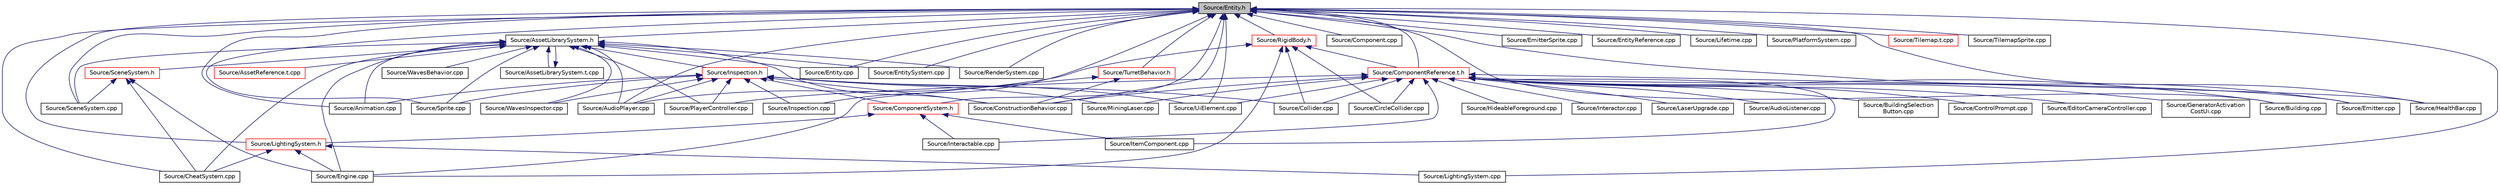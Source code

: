 digraph "Source/Entity.h"
{
 // LATEX_PDF_SIZE
  edge [fontname="Helvetica",fontsize="10",labelfontname="Helvetica",labelfontsize="10"];
  node [fontname="Helvetica",fontsize="10",shape=record];
  Node1 [label="Source/Entity.h",height=0.2,width=0.4,color="black", fillcolor="grey75", style="filled", fontcolor="black",tooltip="Entity class which holds Components."];
  Node1 -> Node2 [dir="back",color="midnightblue",fontsize="10",style="solid"];
  Node2 [label="Source/Animation.cpp",height=0.2,width=0.4,color="black", fillcolor="white", style="filled",URL="$Animation_8cpp.html",tooltip="animation component implimentation"];
  Node1 -> Node3 [dir="back",color="midnightblue",fontsize="10",style="solid"];
  Node3 [label="Source/AssetLibrarySystem.h",height=0.2,width=0.4,color="black", fillcolor="white", style="filled",URL="$AssetLibrarySystem_8h.html",tooltip="Asset System."];
  Node3 -> Node2 [dir="back",color="midnightblue",fontsize="10",style="solid"];
  Node3 -> Node4 [dir="back",color="midnightblue",fontsize="10",style="solid"];
  Node4 [label="Source/AssetLibrarySystem.t.cpp",height=0.2,width=0.4,color="black", fillcolor="white", style="filled",URL="$AssetLibrarySystem_8t_8cpp.html",tooltip="AssetLibrarySystem."];
  Node4 -> Node3 [dir="back",color="midnightblue",fontsize="10",style="solid"];
  Node3 -> Node5 [dir="back",color="midnightblue",fontsize="10",style="solid"];
  Node5 [label="Source/AssetReference.t.cpp",height=0.2,width=0.4,color="red", fillcolor="white", style="filled",URL="$AssetReference_8t_8cpp.html",tooltip="a reference to an Asset"];
  Node3 -> Node19 [dir="back",color="midnightblue",fontsize="10",style="solid"];
  Node19 [label="Source/AudioPlayer.cpp",height=0.2,width=0.4,color="black", fillcolor="white", style="filled",URL="$AudioPlayer_8cpp.html",tooltip="Component that plays audio."];
  Node3 -> Node11 [dir="back",color="midnightblue",fontsize="10",style="solid"];
  Node11 [label="Source/CheatSystem.cpp",height=0.2,width=0.4,color="black", fillcolor="white", style="filled",URL="$CheatSystem_8cpp.html",tooltip="CheatSystem Class definition."];
  Node3 -> Node14 [dir="back",color="midnightblue",fontsize="10",style="solid"];
  Node14 [label="Source/ConstructionBehavior.cpp",height=0.2,width=0.4,color="black", fillcolor="white", style="filled",URL="$ConstructionBehavior_8cpp.html",tooltip="handles the construction of towers and modification of terrain"];
  Node3 -> Node9 [dir="back",color="midnightblue",fontsize="10",style="solid"];
  Node9 [label="Source/Engine.cpp",height=0.2,width=0.4,color="black", fillcolor="white", style="filled",URL="$Engine_8cpp.html",tooltip="Engine class."];
  Node3 -> Node72 [dir="back",color="midnightblue",fontsize="10",style="solid"];
  Node72 [label="Source/Entity.cpp",height=0.2,width=0.4,color="black", fillcolor="white", style="filled",URL="$Entity_8cpp.html",tooltip="Function definitions for the Entity class."];
  Node3 -> Node73 [dir="back",color="midnightblue",fontsize="10",style="solid"];
  Node73 [label="Source/EntitySystem.cpp",height=0.2,width=0.4,color="black", fillcolor="white", style="filled",URL="$EntitySystem_8cpp.html",tooltip="System that manages the storing and handling of Entities."];
  Node3 -> Node74 [dir="back",color="midnightblue",fontsize="10",style="solid"];
  Node74 [label="Source/Inspection.h",height=0.2,width=0.4,color="red", fillcolor="white", style="filled",URL="$Inspection_8h.html",tooltip="Helper methods for inspecting things."];
  Node74 -> Node2 [dir="back",color="midnightblue",fontsize="10",style="solid"];
  Node74 -> Node19 [dir="back",color="midnightblue",fontsize="10",style="solid"];
  Node74 -> Node76 [dir="back",color="midnightblue",fontsize="10",style="solid"];
  Node76 [label="Source/Collider.cpp",height=0.2,width=0.4,color="black", fillcolor="white", style="filled",URL="$Collider_8cpp.html",tooltip="Base component for detecting collisions."];
  Node74 -> Node77 [dir="back",color="midnightblue",fontsize="10",style="solid"];
  Node77 [label="Source/ComponentSystem.h",height=0.2,width=0.4,color="red", fillcolor="white", style="filled",URL="$ComponentSystem_8h.html",tooltip="System that keeps track of a specific kind of Component."];
  Node77 -> Node51 [dir="back",color="midnightblue",fontsize="10",style="solid"];
  Node51 [label="Source/Interactable.cpp",height=0.2,width=0.4,color="black", fillcolor="white", style="filled",URL="$Interactable_8cpp.html",tooltip="Component which can be interacted with by pressing a button when nearby."];
  Node77 -> Node25 [dir="back",color="midnightblue",fontsize="10",style="solid"];
  Node25 [label="Source/ItemComponent.cpp",height=0.2,width=0.4,color="black", fillcolor="white", style="filled",URL="$ItemComponent_8cpp.html",tooltip="Item in the world that can be picked up."];
  Node77 -> Node53 [dir="back",color="midnightblue",fontsize="10",style="solid"];
  Node53 [label="Source/LightingSystem.h",height=0.2,width=0.4,color="red", fillcolor="white", style="filled",URL="$LightingSystem_8h.html",tooltip="Lighting system interface."];
  Node53 -> Node11 [dir="back",color="midnightblue",fontsize="10",style="solid"];
  Node53 -> Node9 [dir="back",color="midnightblue",fontsize="10",style="solid"];
  Node53 -> Node55 [dir="back",color="midnightblue",fontsize="10",style="solid"];
  Node55 [label="Source/LightingSystem.cpp",height=0.2,width=0.4,color="black", fillcolor="white", style="filled",URL="$LightingSystem_8cpp.html",tooltip="Renders lights in the scene."];
  Node74 -> Node14 [dir="back",color="midnightblue",fontsize="10",style="solid"];
  Node74 -> Node88 [dir="back",color="midnightblue",fontsize="10",style="solid"];
  Node88 [label="Source/Inspection.cpp",height=0.2,width=0.4,color="black", fillcolor="white", style="filled",URL="$Inspection_8cpp.html",tooltip="Helper methods for inspecting things."];
  Node74 -> Node28 [dir="back",color="midnightblue",fontsize="10",style="solid"];
  Node28 [label="Source/MiningLaser.cpp",height=0.2,width=0.4,color="black", fillcolor="white", style="filled",URL="$MiningLaser_8cpp.html",tooltip="Digging laser controllable by an entity."];
  Node74 -> Node12 [dir="back",color="midnightblue",fontsize="10",style="solid"];
  Node12 [label="Source/PlayerController.cpp",height=0.2,width=0.4,color="black", fillcolor="white", style="filled",URL="$PlayerController_8cpp.html",tooltip="PlayerController Behaviour Class."];
  Node74 -> Node62 [dir="back",color="midnightblue",fontsize="10",style="solid"];
  Node62 [label="Source/Sprite.cpp",height=0.2,width=0.4,color="black", fillcolor="white", style="filled",URL="$Sprite_8cpp.html",tooltip="Implementation of Sprite component."];
  Node74 -> Node97 [dir="back",color="midnightblue",fontsize="10",style="solid"];
  Node97 [label="Source/UiElement.cpp",height=0.2,width=0.4,color="black", fillcolor="white", style="filled",URL="$UiElement_8cpp.html",tooltip="Ui element component."];
  Node74 -> Node17 [dir="back",color="midnightblue",fontsize="10",style="solid"];
  Node17 [label="Source/WavesInspector.cpp",height=0.2,width=0.4,color="black", fillcolor="white", style="filled",URL="$WavesInspector_8cpp.html",tooltip="Definitions for wave and spawning editing in game."];
  Node3 -> Node12 [dir="back",color="midnightblue",fontsize="10",style="solid"];
  Node3 -> Node59 [dir="back",color="midnightblue",fontsize="10",style="solid"];
  Node59 [label="Source/RenderSystem.cpp",height=0.2,width=0.4,color="black", fillcolor="white", style="filled",URL="$RenderSystem_8cpp.html",tooltip="System responsible for drawing sprites and basic shapes."];
  Node3 -> Node98 [dir="back",color="midnightblue",fontsize="10",style="solid"];
  Node98 [label="Source/SceneSystem.cpp",height=0.2,width=0.4,color="black", fillcolor="white", style="filled",URL="$SceneSystem_8cpp.html",tooltip="handles the process of resetting and changing scenes"];
  Node3 -> Node99 [dir="back",color="midnightblue",fontsize="10",style="solid"];
  Node99 [label="Source/SceneSystem.h",height=0.2,width=0.4,color="red", fillcolor="white", style="filled",URL="$SceneSystem_8h.html",tooltip="handles the process of resetting and changing scenes"];
  Node99 -> Node11 [dir="back",color="midnightblue",fontsize="10",style="solid"];
  Node99 -> Node9 [dir="back",color="midnightblue",fontsize="10",style="solid"];
  Node99 -> Node98 [dir="back",color="midnightblue",fontsize="10",style="solid"];
  Node3 -> Node62 [dir="back",color="midnightblue",fontsize="10",style="solid"];
  Node3 -> Node16 [dir="back",color="midnightblue",fontsize="10",style="solid"];
  Node16 [label="Source/WavesBehavior.cpp",height=0.2,width=0.4,color="black", fillcolor="white", style="filled",URL="$WavesBehavior_8cpp.html",tooltip="Definitions for wave and spawning behavior."];
  Node3 -> Node17 [dir="back",color="midnightblue",fontsize="10",style="solid"];
  Node1 -> Node19 [dir="back",color="midnightblue",fontsize="10",style="solid"];
  Node1 -> Node101 [dir="back",color="midnightblue",fontsize="10",style="solid"];
  Node101 [label="Source/Building.cpp",height=0.2,width=0.4,color="black", fillcolor="white", style="filled",URL="$Building_8cpp.html",tooltip="Building Component Class."];
  Node1 -> Node11 [dir="back",color="midnightblue",fontsize="10",style="solid"];
  Node1 -> Node102 [dir="back",color="midnightblue",fontsize="10",style="solid"];
  Node102 [label="Source/Component.cpp",height=0.2,width=0.4,color="black", fillcolor="white", style="filled",URL="$Component_8cpp.html",tooltip="Virtual component header."];
  Node1 -> Node103 [dir="back",color="midnightblue",fontsize="10",style="solid"];
  Node103 [label="Source/ComponentReference.t.h",height=0.2,width=0.4,color="red", fillcolor="white", style="filled",URL="$ComponentReference_8t_8h.html",tooltip="a reference to a component in the scene"];
  Node103 -> Node104 [dir="back",color="midnightblue",fontsize="10",style="solid"];
  Node104 [label="Source/AudioListener.cpp",height=0.2,width=0.4,color="black", fillcolor="white", style="filled",URL="$AudioListener_8cpp.html",tooltip="Component that picks up spatial audio."];
  Node103 -> Node101 [dir="back",color="midnightblue",fontsize="10",style="solid"];
  Node103 -> Node30 [dir="back",color="midnightblue",fontsize="10",style="solid"];
  Node30 [label="Source/BuildingSelection\lButton.cpp",height=0.2,width=0.4,color="black", fillcolor="white", style="filled",URL="$BuildingSelectionButton_8cpp.html",tooltip="button that selects which building the ConstructionManager should place"];
  Node103 -> Node105 [dir="back",color="midnightblue",fontsize="10",style="solid"];
  Node105 [label="Source/CircleCollider.cpp",height=0.2,width=0.4,color="black", fillcolor="white", style="filled",URL="$CircleCollider_8cpp.html",tooltip="Circle-shaped collider."];
  Node103 -> Node76 [dir="back",color="midnightblue",fontsize="10",style="solid"];
  Node103 -> Node14 [dir="back",color="midnightblue",fontsize="10",style="solid"];
  Node103 -> Node47 [dir="back",color="midnightblue",fontsize="10",style="solid"];
  Node47 [label="Source/ControlPrompt.cpp",height=0.2,width=0.4,color="black", fillcolor="white", style="filled",URL="$ControlPrompt_8cpp.html",tooltip="Displays a control prompt for an ActionReference."];
  Node103 -> Node81 [dir="back",color="midnightblue",fontsize="10",style="solid"];
  Node81 [label="Source/EditorCameraController.cpp",height=0.2,width=0.4,color="black", fillcolor="white", style="filled",URL="$EditorCameraController_8cpp.html",tooltip="controls the camera while in the editor"];
  Node103 -> Node106 [dir="back",color="midnightblue",fontsize="10",style="solid"];
  Node106 [label="Source/Emitter.cpp",height=0.2,width=0.4,color="black", fillcolor="white", style="filled",URL="$Emitter_8cpp.html",tooltip="Controls timing of particle emissions, and their init data."];
  Node103 -> Node22 [dir="back",color="midnightblue",fontsize="10",style="solid"];
  Node22 [label="Source/GeneratorActivation\lCostUi.cpp",height=0.2,width=0.4,color="black", fillcolor="white", style="filled",URL="$GeneratorActivationCostUi_8cpp.html",tooltip="displays the costs of activating generators"];
  Node103 -> Node66 [dir="back",color="midnightblue",fontsize="10",style="solid"];
  Node66 [label="Source/HealthBar.cpp",height=0.2,width=0.4,color="black", fillcolor="white", style="filled",URL="$HealthBar_8cpp.html",tooltip="health bar UI that displays offset from an Entity with a Health component"];
  Node103 -> Node50 [dir="back",color="midnightblue",fontsize="10",style="solid"];
  Node50 [label="Source/HideableForeground.cpp",height=0.2,width=0.4,color="black", fillcolor="white", style="filled",URL="$HideableForeground_8cpp.html",tooltip="Component that hides an attached Sprite when it overlaps something."];
  Node103 -> Node51 [dir="back",color="midnightblue",fontsize="10",style="solid"];
  Node103 -> Node52 [dir="back",color="midnightblue",fontsize="10",style="solid"];
  Node52 [label="Source/Interactor.cpp",height=0.2,width=0.4,color="black", fillcolor="white", style="filled",URL="$Interactor_8cpp.html",tooltip="Behavior that can interact with nearby Interactable Components."];
  Node103 -> Node25 [dir="back",color="midnightblue",fontsize="10",style="solid"];
  Node103 -> Node27 [dir="back",color="midnightblue",fontsize="10",style="solid"];
  Node27 [label="Source/LaserUpgrade.cpp",height=0.2,width=0.4,color="black", fillcolor="white", style="filled",URL="$LaserUpgrade_8cpp.html",tooltip="collectable upgrade to the player's MiningLaser"];
  Node103 -> Node28 [dir="back",color="midnightblue",fontsize="10",style="solid"];
  Node103 -> Node12 [dir="back",color="midnightblue",fontsize="10",style="solid"];
  Node103 -> Node97 [dir="back",color="midnightblue",fontsize="10",style="solid"];
  Node1 -> Node77 [dir="back",color="midnightblue",fontsize="10",style="solid"];
  Node1 -> Node14 [dir="back",color="midnightblue",fontsize="10",style="solid"];
  Node1 -> Node106 [dir="back",color="midnightblue",fontsize="10",style="solid"];
  Node1 -> Node49 [dir="back",color="midnightblue",fontsize="10",style="solid"];
  Node49 [label="Source/EmitterSprite.cpp",height=0.2,width=0.4,color="black", fillcolor="white", style="filled",URL="$EmitterSprite_8cpp.html",tooltip="Renders particles using data from SSBO."];
  Node1 -> Node72 [dir="back",color="midnightblue",fontsize="10",style="solid"];
  Node1 -> Node109 [dir="back",color="midnightblue",fontsize="10",style="solid"];
  Node109 [label="Source/EntityReference.cpp",height=0.2,width=0.4,color="black", fillcolor="white", style="filled",URL="$EntityReference_8cpp.html",tooltip="a reference to an Entity in the scene"];
  Node1 -> Node73 [dir="back",color="midnightblue",fontsize="10",style="solid"];
  Node1 -> Node66 [dir="back",color="midnightblue",fontsize="10",style="solid"];
  Node1 -> Node88 [dir="back",color="midnightblue",fontsize="10",style="solid"];
  Node1 -> Node82 [dir="back",color="midnightblue",fontsize="10",style="solid"];
  Node82 [label="Source/Lifetime.cpp",height=0.2,width=0.4,color="black", fillcolor="white", style="filled",URL="$Lifetime_8cpp.html",tooltip="Component that destroys it's Enity after a given length of time."];
  Node1 -> Node55 [dir="back",color="midnightblue",fontsize="10",style="solid"];
  Node1 -> Node53 [dir="back",color="midnightblue",fontsize="10",style="solid"];
  Node1 -> Node110 [dir="back",color="midnightblue",fontsize="10",style="solid"];
  Node110 [label="Source/PlatformSystem.cpp",height=0.2,width=0.4,color="black", fillcolor="white", style="filled",URL="$PlatformSystem_8cpp.html",tooltip="Patform System class: initializes window and graphics (GLFW and GLEW), shuts them down on exit."];
  Node1 -> Node59 [dir="back",color="midnightblue",fontsize="10",style="solid"];
  Node1 -> Node111 [dir="back",color="midnightblue",fontsize="10",style="solid"];
  Node111 [label="Source/RigidBody.h",height=0.2,width=0.4,color="red", fillcolor="white", style="filled",URL="$RigidBody_8h_source.html",tooltip=" "];
  Node111 -> Node19 [dir="back",color="midnightblue",fontsize="10",style="solid"];
  Node111 -> Node105 [dir="back",color="midnightblue",fontsize="10",style="solid"];
  Node111 -> Node76 [dir="back",color="midnightblue",fontsize="10",style="solid"];
  Node111 -> Node103 [dir="back",color="midnightblue",fontsize="10",style="solid"];
  Node111 -> Node9 [dir="back",color="midnightblue",fontsize="10",style="solid"];
  Node1 -> Node98 [dir="back",color="midnightblue",fontsize="10",style="solid"];
  Node1 -> Node62 [dir="back",color="midnightblue",fontsize="10",style="solid"];
  Node1 -> Node112 [dir="back",color="midnightblue",fontsize="10",style="solid"];
  Node112 [label="Source/Tilemap.t.cpp",height=0.2,width=0.4,color="red", fillcolor="white", style="filled",URL="$Tilemap_8t_8cpp.html",tooltip="Tilemap component - loads and manages a tilemap array."];
  Node1 -> Node64 [dir="back",color="midnightblue",fontsize="10",style="solid"];
  Node64 [label="Source/TilemapSprite.cpp",height=0.2,width=0.4,color="black", fillcolor="white", style="filled",URL="$TilemapSprite_8cpp.html",tooltip="A version of Sprite specifically for rendering tiles."];
  Node1 -> Node13 [dir="back",color="midnightblue",fontsize="10",style="solid"];
  Node13 [label="Source/TurretBehavior.h",height=0.2,width=0.4,color="red", fillcolor="white", style="filled",URL="$TurretBehavior_8h_source.html",tooltip=" "];
  Node13 -> Node14 [dir="back",color="midnightblue",fontsize="10",style="solid"];
  Node13 -> Node9 [dir="back",color="midnightblue",fontsize="10",style="solid"];
  Node1 -> Node97 [dir="back",color="midnightblue",fontsize="10",style="solid"];
}
